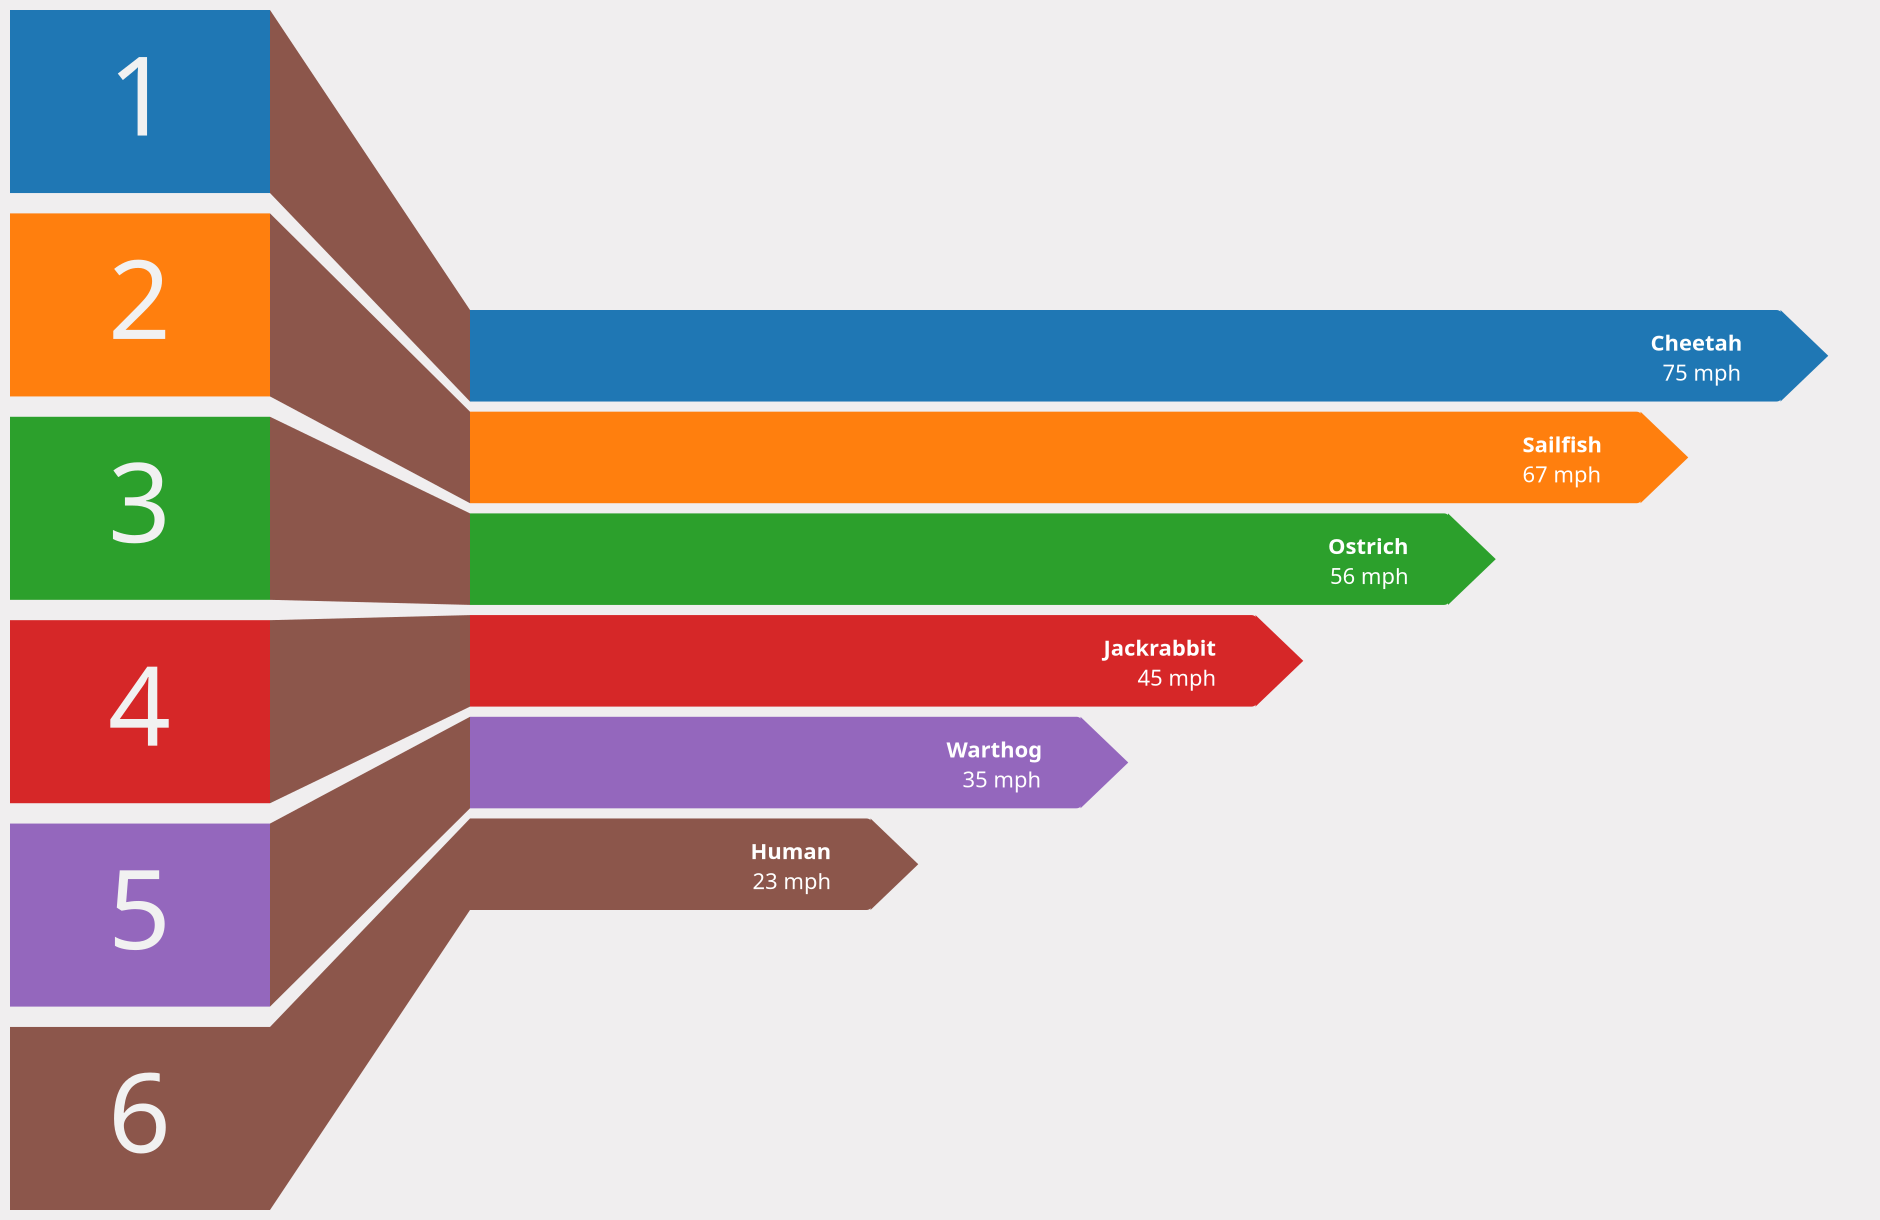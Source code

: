 {
  "$schema": "https://vega.github.io/schema/vega/v5.json",
  "description": "Dataviz by David Bacci: https://www.linkedin.com/in/davbacci/",
  "autosize": "pad",
  "background": "#f0eeef",
  "width": {"signal": "group1Width+group2Width+group3Width"},
  "height": 600,
  "padding": 5,
  "signals": [
    {"name": "group1Width", "update": "130"},
    {"name": "group2Width", "update": "100"},
    {"name": "group3Width", "update": "700"},
    {"name": "innerScaleSize", "update": "4"}
  ],
  "data": [
    {
      "name": "table",
      "values": [
        {"name": "Cheetah", "speed": 75},
        {"name": "Sailfish", "speed": 67},
        {"name": "Ostrich", "speed": 56},
        {"name": "Jackrabbit", "speed": 45},
        {"name": "Warthog", "speed": 35},
        {"name": "Human", "speed": 23}
      ],
      "transform": [
        {
          "type": "window",
          "sort": {"field": "speed", "order": "descending"},
          "ops": ["rank"],
          "as": ["rank"]
        }
      ]
    },
    {
      "name": "linkTable",
      "source": ["table"],
      "transform": [
        {
          "type": "formula",
          "as": "shadow",
          "expr": "'M ' + group1Width + ' '  + scale('y', datum.name) + ' L '+ scale('x', 0) + ' '+ scale('yInner', datum.name) + ' L ' + scale('x', 0) + ' '  + (scale('yInner', datum.name)+bandwidth('yInner'))  + ' L  ' + group1Width + ' '  + (scale('y', datum.name)+bandwidth('y'))     "
        },
        {
          "type": "formula",
          "as": "arrow",
          "expr": "'M ' + ((scale('x', datum.speed)) -1) + ' ' +  scale('yInner', datum.name) + ' L ' +  (scale('x', datum.speed)+bandwidth('yInner')/2) +' ' + (scale('yInner', datum.name)+ bandwidth('yInner')/2)  +' L ' + ((scale('x', datum.speed))-1) + ' ' + (scale('yInner', datum.name)+ bandwidth('yInner'))         "
        }
      ]
    }
  ],
  "scales": [
    {
      "name": "x",
      "type": "linear",
      "domain": {"data": "table", "field": "speed"},
      "nice": true,
      "range": {
        "signal": "[group1Width+group2Width,group1Width+group2Width+group3Width]"
      }
    },
    {
      "name": "y",
      "domain": {
        "data": "table",
        "field": "name",
        "sort": {"field": "speed", "op": "min", "order": "descending"}
      },
      "type": "band",
      "paddingInner": 0.1,
      "range": "height"
    },
    {
      "name": "yInner",
      "domain": {
        "data": "table",
        "field": "name",
        "sort": {"field": "speed", "op": "min", "order": "descending"}
      },
      "type": "band",
      "paddingInner": 0.1,
      "range": {
        "signal": "[height/innerScaleSize, height-(height/innerScaleSize)]"
      }
    },
    {
      "name": "colour",
      "type": "ordinal",
      "range": {"scheme": "category10"},
      "domain": {"data": "table", "field": "name"}
    }
  ],
  "marks": [
    {
      "type": "rect",
      "from": {"data": "table"},
      "name": "outerBars",
      "encode": {
        "enter": {
          "x": {"value": 0},
          "x2": {"signal": "group1Width"},
          "y": {"scale": "y", "field": "name"},
          "height": {"scale": "y", "band": 1}
        },
        "update": {"fill": {"field": "name", "scale": "colour"}}
      }
    },
    {
      "type": "path",
      "name": "shadows",
      "from": {"data": "linkTable"},
      "encode": {
        "update": {
          "strokeWidth": {"value": 0},
          "path": {"signal": "datum.shadow"},
          "fill": {
            "signal": "merge(hsl(scale('colour', datum.name)), {l:0.33})"
          }
        }
      }
    },
    {
      "type": "rect",
      "from": {"data": "table"},
      "name": "innerBars",
      "encode": {
        "update": {
          "x": {"scale": "x", "signal": "0"},
          "x2": {
            "scale": "x",
            "signal": "datum.speed",
            "offset": {"value": 0}
          },
          "y": {"scale": "yInner", "field": "name"},
          "height": {"scale": "yInner", "band": 1},
          "fill": {"field": "name", "scale": "colour"},
          "strokeWidth": {"value": 0},
          "stroke": {"field": "name", "scale": "colour"}, "cornerRadiusTopRight":{"value": 3}, "cornerRadiusBottomRight":{"value": 3}
        }
      }
    },
    {
      "type": "path",
      "name": "arrows",
      "from": {"data": "linkTable"},
      "encode": {
        "update": {
          "path": {"signal": "datum.arrow"},
          "fill": {"signal": "scale('colour', datum.name)"}
        }
      }
    },
    {
      "type": "text",
      "name": "ranks",
      "from": {"data": "table"},
      "encode": {
        "update": {
          "text": {"signal": "datum.rank"},
          "fill": {"signal": "'#f1f1f1'"},
          "font": {"value": "Impact"},
          "fontSize": {"value": 55},
          "y": {"signal": "scale('y', datum.name)+bandwidth('y')/2"},
          "baseline": {"value": "middle"},
          "align": {"value": "center"},
          "x": {"signal": "group1Width/2"}
        }
      }
    },
    {
      "type": "text",
      "name": "names",
      "from": {"data": "table"},
      "encode": {
        "update": {
          "fill": {"signal": "'white'"},
          "text": {"field": "name"},
          "x": {"signal": "scale('x',datum.speed)-20"},
          "fontWeight": {"value": "bold"},
          "align": {"value": "right"},
          "y": {"signal": "scale('yInner', datum.name)+bandwidth('y')/4.5"}
        }
      }
    },
    {
      "type": "text",
      "name": "speed",
      "from": {"data": "names"},
      "encode": {
        "update": {
          "fill": {"signal": "'white'"},
          "text": {"signal": "datum.datum.speed +' mph'"},
          "x": {"signal": "datum.x"},
          "fontWeight": {"value": "normal"},
          "align": {"value": "right"},
          "y": {"signal": "datum.y"},
          "dy": {"value": 15}
        }
      }
    }
  ],
  "config": {"view": {"stroke": "red", "strokeWidth": 2}}
}